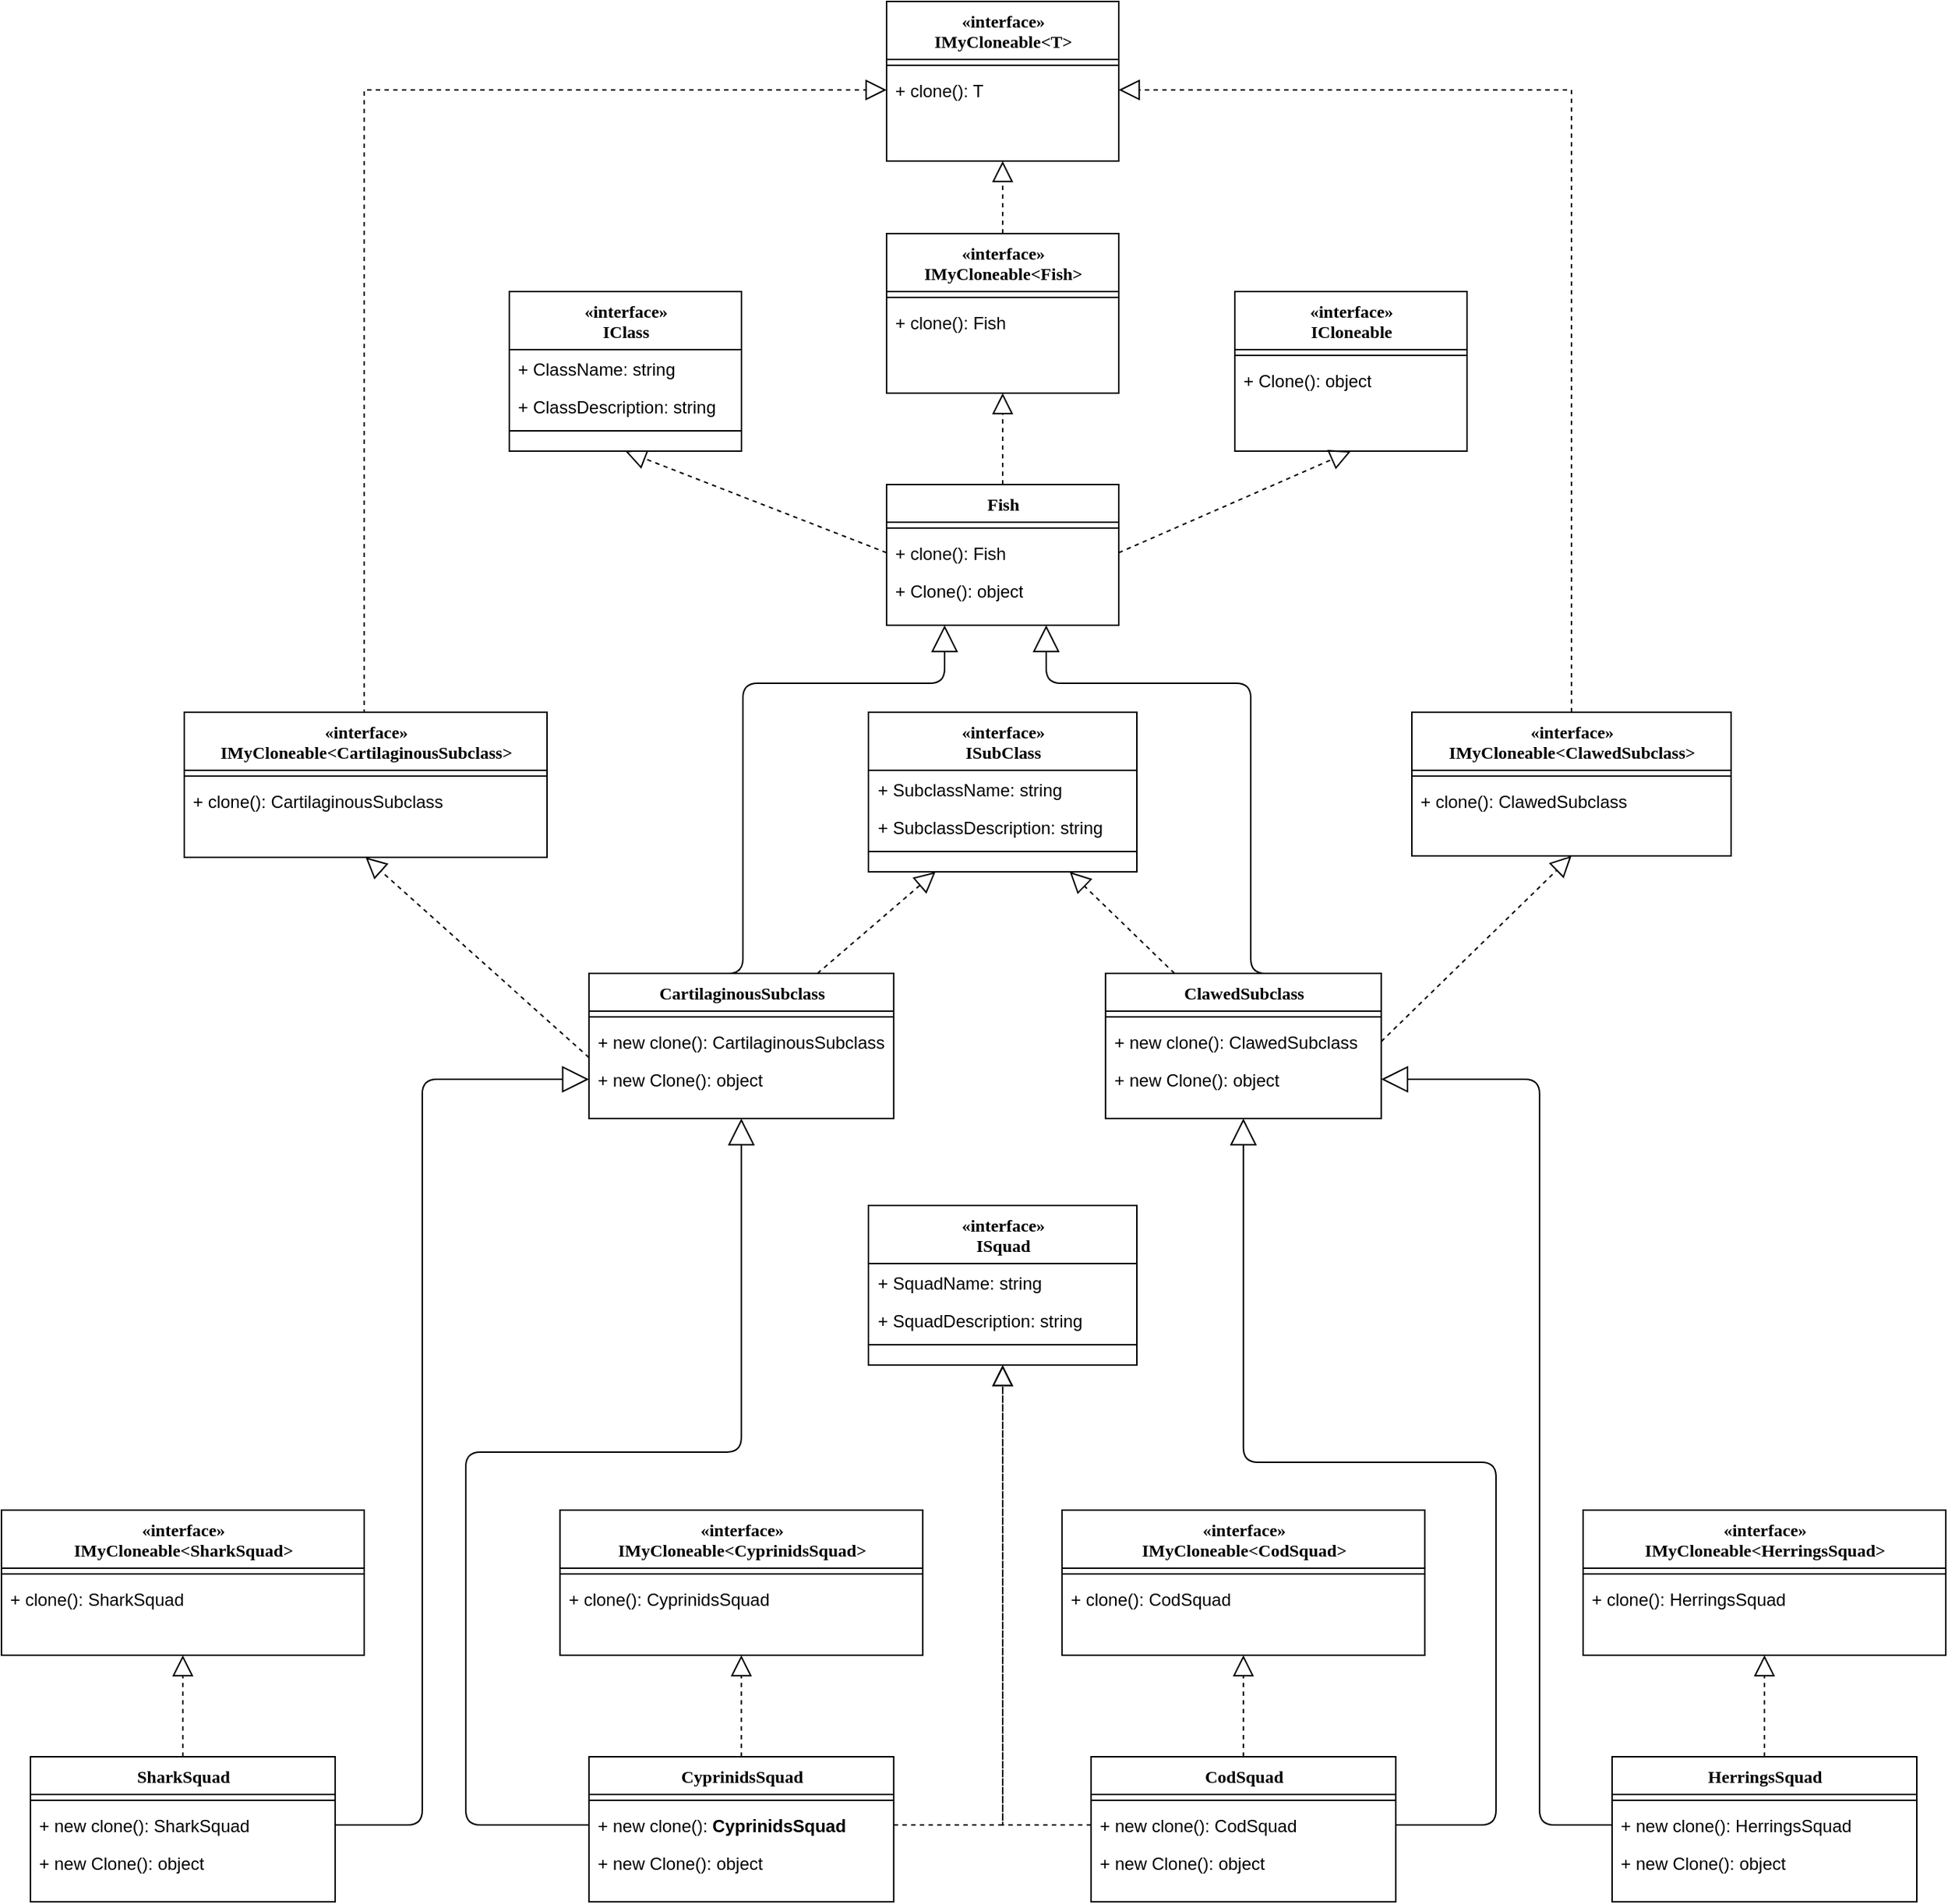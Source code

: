 <mxfile version="18.0.4" type="device"><diagram name="Page-1" id="9f46799a-70d6-7492-0946-bef42562c5a5"><mxGraphModel dx="1483" dy="1883" grid="1" gridSize="10" guides="1" tooltips="1" connect="1" arrows="1" fold="1" page="1" pageScale="1" pageWidth="1100" pageHeight="850" background="none" math="0" shadow="0"><root><mxCell id="0"/><mxCell id="1" parent="0"/><mxCell id="78961159f06e98e8-43" value="Fish" style="swimlane;html=1;fontStyle=1;align=center;verticalAlign=top;childLayout=stackLayout;horizontal=1;startSize=26;horizontalStack=0;resizeParent=1;resizeLast=0;collapsible=1;marginBottom=0;swimlaneFillColor=#ffffff;rounded=0;shadow=0;comic=0;labelBackgroundColor=none;strokeWidth=1;fillColor=none;fontFamily=Verdana;fontSize=12" parent="1" vertex="1"><mxGeometry x="740" y="83" width="160" height="97" as="geometry"/></mxCell><mxCell id="78961159f06e98e8-51" value="" style="line;html=1;strokeWidth=1;fillColor=none;align=left;verticalAlign=middle;spacingTop=-1;spacingLeft=3;spacingRight=3;rotatable=0;labelPosition=right;points=[];portConstraint=eastwest;" parent="78961159f06e98e8-43" vertex="1"><mxGeometry y="26" width="160" height="8" as="geometry"/></mxCell><mxCell id="78961159f06e98e8-52" value="+ clone(): Fish" style="text;html=1;strokeColor=none;fillColor=none;align=left;verticalAlign=top;spacingLeft=4;spacingRight=4;whiteSpace=wrap;overflow=hidden;rotatable=0;points=[[0,0.5],[1,0.5]];portConstraint=eastwest;" parent="78961159f06e98e8-43" vertex="1"><mxGeometry y="34" width="160" height="26" as="geometry"/></mxCell><mxCell id="78961159f06e98e8-53" value="+ Clone(): object" style="text;html=1;strokeColor=none;fillColor=none;align=left;verticalAlign=top;spacingLeft=4;spacingRight=4;whiteSpace=wrap;overflow=hidden;rotatable=0;points=[[0,0.5],[1,0.5]];portConstraint=eastwest;" parent="78961159f06e98e8-43" vertex="1"><mxGeometry y="60" width="160" height="26" as="geometry"/></mxCell><mxCell id="78961159f06e98e8-128" style="edgeStyle=orthogonalEdgeStyle;html=1;labelBackgroundColor=none;startFill=0;startSize=8;endArrow=block;endFill=0;endSize=16;fontFamily=Verdana;fontSize=12;exitX=0.25;exitY=0;exitDx=0;exitDy=0;entryX=0.25;entryY=1;entryDx=0;entryDy=0;" parent="1" source="78961159f06e98e8-82" target="78961159f06e98e8-43" edge="1"><mxGeometry relative="1" as="geometry"><Array as="points"><mxPoint x="641" y="220"/><mxPoint x="780" y="220"/></Array></mxGeometry></mxCell><mxCell id="78961159f06e98e8-82" value="CartilaginousSubclass" style="swimlane;html=1;fontStyle=1;align=center;verticalAlign=top;childLayout=stackLayout;horizontal=1;startSize=26;horizontalStack=0;resizeParent=1;resizeLast=0;collapsible=1;marginBottom=0;swimlaneFillColor=#ffffff;rounded=0;shadow=0;comic=0;labelBackgroundColor=none;strokeWidth=1;fillColor=none;fontFamily=Verdana;fontSize=12" parent="1" vertex="1"><mxGeometry x="534.9" y="420" width="210" height="100" as="geometry"/></mxCell><mxCell id="78961159f06e98e8-90" value="" style="line;html=1;strokeWidth=1;fillColor=none;align=left;verticalAlign=middle;spacingTop=-1;spacingLeft=3;spacingRight=3;rotatable=0;labelPosition=right;points=[];portConstraint=eastwest;" parent="78961159f06e98e8-82" vertex="1"><mxGeometry y="26" width="210" height="8" as="geometry"/></mxCell><mxCell id="lPXeaGbCH5f2Kt_F3mpA-30" value="+ new clone(): CartilaginousSubclass" style="text;html=1;strokeColor=none;fillColor=none;align=left;verticalAlign=top;spacingLeft=4;spacingRight=4;whiteSpace=wrap;overflow=hidden;rotatable=0;points=[[0,0.5],[1,0.5]];portConstraint=eastwest;" vertex="1" parent="78961159f06e98e8-82"><mxGeometry y="34" width="210" height="26" as="geometry"/></mxCell><mxCell id="lPXeaGbCH5f2Kt_F3mpA-32" value="+ new Clone(): object" style="text;html=1;strokeColor=none;fillColor=none;align=left;verticalAlign=top;spacingLeft=4;spacingRight=4;whiteSpace=wrap;overflow=hidden;rotatable=0;points=[[0,0.5],[1,0.5]];portConstraint=eastwest;" vertex="1" parent="78961159f06e98e8-82"><mxGeometry y="60" width="210" height="26" as="geometry"/></mxCell><mxCell id="78961159f06e98e8-126" style="edgeStyle=orthogonalEdgeStyle;html=1;labelBackgroundColor=none;startFill=0;startSize=8;endArrow=block;endFill=0;endSize=16;fontFamily=Verdana;fontSize=12;exitX=0.75;exitY=0;exitDx=0;exitDy=0;" parent="1" source="78961159f06e98e8-108" target="78961159f06e98e8-43" edge="1"><mxGeometry relative="1" as="geometry"><Array as="points"><mxPoint x="991" y="220"/><mxPoint x="850" y="220"/></Array></mxGeometry></mxCell><mxCell id="78961159f06e98e8-108" value="ClawedSubclass" style="swimlane;html=1;fontStyle=1;align=center;verticalAlign=top;childLayout=stackLayout;horizontal=1;startSize=26;horizontalStack=0;resizeParent=1;resizeLast=0;collapsible=1;marginBottom=0;swimlaneFillColor=#ffffff;rounded=0;shadow=0;comic=0;labelBackgroundColor=none;strokeWidth=1;fillColor=none;fontFamily=Verdana;fontSize=12" parent="1" vertex="1"><mxGeometry x="890.9" y="420" width="190" height="100" as="geometry"/></mxCell><mxCell id="78961159f06e98e8-116" value="" style="line;html=1;strokeWidth=1;fillColor=none;align=left;verticalAlign=middle;spacingTop=-1;spacingLeft=3;spacingRight=3;rotatable=0;labelPosition=right;points=[];portConstraint=eastwest;" parent="78961159f06e98e8-108" vertex="1"><mxGeometry y="26" width="190" height="8" as="geometry"/></mxCell><mxCell id="78961159f06e98e8-117" value="+ new clone(): ClawedSubclass" style="text;html=1;strokeColor=none;fillColor=none;align=left;verticalAlign=top;spacingLeft=4;spacingRight=4;whiteSpace=wrap;overflow=hidden;rotatable=0;points=[[0,0.5],[1,0.5]];portConstraint=eastwest;" parent="78961159f06e98e8-108" vertex="1"><mxGeometry y="34" width="190" height="26" as="geometry"/></mxCell><mxCell id="lPXeaGbCH5f2Kt_F3mpA-31" value="+ new Clone(): object" style="text;html=1;strokeColor=none;fillColor=none;align=left;verticalAlign=top;spacingLeft=4;spacingRight=4;whiteSpace=wrap;overflow=hidden;rotatable=0;points=[[0,0.5],[1,0.5]];portConstraint=eastwest;" vertex="1" parent="78961159f06e98e8-108"><mxGeometry y="60" width="190" height="26" as="geometry"/></mxCell><mxCell id="lPXeaGbCH5f2Kt_F3mpA-4" value="" style="endArrow=block;dashed=1;endFill=0;endSize=12;html=1;rounded=0;entryX=0.5;entryY=1;entryDx=0;entryDy=0;exitX=0;exitY=0.5;exitDx=0;exitDy=0;" edge="1" parent="1" source="78961159f06e98e8-52" target="lPXeaGbCH5f2Kt_F3mpA-11"><mxGeometry width="160" relative="1" as="geometry"><mxPoint x="680" y="320" as="sourcePoint"/><mxPoint x="840" y="320" as="targetPoint"/></mxGeometry></mxCell><mxCell id="lPXeaGbCH5f2Kt_F3mpA-11" value="«interface»&lt;br&gt;&lt;b&gt;IClass&lt;/b&gt;" style="swimlane;html=1;fontStyle=1;align=center;verticalAlign=top;childLayout=stackLayout;horizontal=1;startSize=40;horizontalStack=0;resizeParent=1;resizeLast=0;collapsible=1;marginBottom=0;swimlaneFillColor=#ffffff;rounded=0;shadow=0;comic=0;labelBackgroundColor=none;strokeWidth=1;fillColor=none;fontFamily=Verdana;fontSize=12" vertex="1" parent="1"><mxGeometry x="480" y="-50" width="160" height="110" as="geometry"/></mxCell><mxCell id="lPXeaGbCH5f2Kt_F3mpA-12" value="+ ClassName: string" style="text;html=1;strokeColor=none;fillColor=none;align=left;verticalAlign=top;spacingLeft=4;spacingRight=4;whiteSpace=wrap;overflow=hidden;rotatable=0;points=[[0,0.5],[1,0.5]];portConstraint=eastwest;" vertex="1" parent="lPXeaGbCH5f2Kt_F3mpA-11"><mxGeometry y="40" width="160" height="26" as="geometry"/></mxCell><mxCell id="lPXeaGbCH5f2Kt_F3mpA-13" value="+ ClassDescription: string" style="text;html=1;strokeColor=none;fillColor=none;align=left;verticalAlign=top;spacingLeft=4;spacingRight=4;whiteSpace=wrap;overflow=hidden;rotatable=0;points=[[0,0.5],[1,0.5]];portConstraint=eastwest;" vertex="1" parent="lPXeaGbCH5f2Kt_F3mpA-11"><mxGeometry y="66" width="160" height="26" as="geometry"/></mxCell><mxCell id="lPXeaGbCH5f2Kt_F3mpA-15" value="" style="line;html=1;strokeWidth=1;fillColor=none;align=left;verticalAlign=middle;spacingTop=-1;spacingLeft=3;spacingRight=3;rotatable=0;labelPosition=right;points=[];portConstraint=eastwest;" vertex="1" parent="lPXeaGbCH5f2Kt_F3mpA-11"><mxGeometry y="92" width="160" height="8" as="geometry"/></mxCell><mxCell id="lPXeaGbCH5f2Kt_F3mpA-18" value="«interface»&lt;br&gt;&lt;b&gt;IMyCloneable&amp;lt;Fish&amp;gt;&lt;/b&gt;" style="swimlane;html=1;fontStyle=1;align=center;verticalAlign=top;childLayout=stackLayout;horizontal=1;startSize=40;horizontalStack=0;resizeParent=1;resizeLast=0;collapsible=1;marginBottom=0;swimlaneFillColor=#ffffff;rounded=0;shadow=0;comic=0;labelBackgroundColor=none;strokeWidth=1;fillColor=none;fontFamily=Verdana;fontSize=12" vertex="1" parent="1"><mxGeometry x="740" y="-90" width="160" height="110" as="geometry"/></mxCell><mxCell id="lPXeaGbCH5f2Kt_F3mpA-21" value="" style="line;html=1;strokeWidth=1;fillColor=none;align=left;verticalAlign=middle;spacingTop=-1;spacingLeft=3;spacingRight=3;rotatable=0;labelPosition=right;points=[];portConstraint=eastwest;" vertex="1" parent="lPXeaGbCH5f2Kt_F3mpA-18"><mxGeometry y="40" width="160" height="8" as="geometry"/></mxCell><mxCell id="78961159f06e98e8-40" value="+ clone(): Fish" style="text;html=1;strokeColor=none;fillColor=none;align=left;verticalAlign=top;spacingLeft=4;spacingRight=4;whiteSpace=wrap;overflow=hidden;rotatable=0;points=[[0,0.5],[1,0.5]];portConstraint=eastwest;" parent="lPXeaGbCH5f2Kt_F3mpA-18" vertex="1"><mxGeometry y="48" width="160" height="26" as="geometry"/></mxCell><mxCell id="lPXeaGbCH5f2Kt_F3mpA-22" value="«interface»&lt;br&gt;&lt;b&gt;ICloneable&lt;/b&gt;" style="swimlane;html=1;fontStyle=1;align=center;verticalAlign=top;childLayout=stackLayout;horizontal=1;startSize=40;horizontalStack=0;resizeParent=1;resizeLast=0;collapsible=1;marginBottom=0;swimlaneFillColor=#ffffff;rounded=0;shadow=0;comic=0;labelBackgroundColor=none;strokeWidth=1;fillColor=none;fontFamily=Verdana;fontSize=12" vertex="1" parent="1"><mxGeometry x="980" y="-50" width="160" height="110" as="geometry"/></mxCell><mxCell id="lPXeaGbCH5f2Kt_F3mpA-25" value="" style="line;html=1;strokeWidth=1;fillColor=none;align=left;verticalAlign=middle;spacingTop=-1;spacingLeft=3;spacingRight=3;rotatable=0;labelPosition=right;points=[];portConstraint=eastwest;" vertex="1" parent="lPXeaGbCH5f2Kt_F3mpA-22"><mxGeometry y="40" width="160" height="8" as="geometry"/></mxCell><mxCell id="lPXeaGbCH5f2Kt_F3mpA-27" value="+ Clone(): object" style="text;html=1;strokeColor=none;fillColor=none;align=left;verticalAlign=top;spacingLeft=4;spacingRight=4;whiteSpace=wrap;overflow=hidden;rotatable=0;points=[[0,0.5],[1,0.5]];portConstraint=eastwest;" vertex="1" parent="lPXeaGbCH5f2Kt_F3mpA-22"><mxGeometry y="48" width="160" height="26" as="geometry"/></mxCell><mxCell id="lPXeaGbCH5f2Kt_F3mpA-28" value="" style="endArrow=block;dashed=1;endFill=0;endSize=12;html=1;rounded=0;entryX=0.5;entryY=1;entryDx=0;entryDy=0;exitX=0.5;exitY=0;exitDx=0;exitDy=0;" edge="1" parent="1" source="78961159f06e98e8-43" target="lPXeaGbCH5f2Kt_F3mpA-18"><mxGeometry width="160" relative="1" as="geometry"><mxPoint x="830" y="93" as="sourcePoint"/><mxPoint x="650" y="-20" as="targetPoint"/></mxGeometry></mxCell><mxCell id="lPXeaGbCH5f2Kt_F3mpA-29" value="" style="endArrow=block;dashed=1;endFill=0;endSize=12;html=1;rounded=0;entryX=0.5;entryY=1;entryDx=0;entryDy=0;exitX=1;exitY=0.5;exitDx=0;exitDy=0;" edge="1" parent="1" source="78961159f06e98e8-52" target="lPXeaGbCH5f2Kt_F3mpA-22"><mxGeometry width="160" relative="1" as="geometry"><mxPoint x="840" y="103" as="sourcePoint"/><mxPoint x="660" y="-10" as="targetPoint"/></mxGeometry></mxCell><mxCell id="lPXeaGbCH5f2Kt_F3mpA-33" value="«interface»&lt;br&gt;&lt;b&gt;IMyCloneable&amp;lt;&lt;/b&gt;&lt;b&gt;ClawedSubclass&amp;gt;&lt;/b&gt;" style="swimlane;html=1;fontStyle=1;align=center;verticalAlign=top;childLayout=stackLayout;horizontal=1;startSize=40;horizontalStack=0;resizeParent=1;resizeLast=0;collapsible=1;marginBottom=0;swimlaneFillColor=#ffffff;rounded=0;shadow=0;comic=0;labelBackgroundColor=none;strokeWidth=1;fillColor=none;fontFamily=Verdana;fontSize=12" vertex="1" parent="1"><mxGeometry x="1102" y="240" width="220" height="99" as="geometry"/></mxCell><mxCell id="lPXeaGbCH5f2Kt_F3mpA-34" value="" style="line;html=1;strokeWidth=1;fillColor=none;align=left;verticalAlign=middle;spacingTop=-1;spacingLeft=3;spacingRight=3;rotatable=0;labelPosition=right;points=[];portConstraint=eastwest;" vertex="1" parent="lPXeaGbCH5f2Kt_F3mpA-33"><mxGeometry y="40" width="220" height="8" as="geometry"/></mxCell><mxCell id="lPXeaGbCH5f2Kt_F3mpA-35" value="+ clone(): ClawedSubclass" style="text;html=1;strokeColor=none;fillColor=none;align=left;verticalAlign=top;spacingLeft=4;spacingRight=4;whiteSpace=wrap;overflow=hidden;rotatable=0;points=[[0,0.5],[1,0.5]];portConstraint=eastwest;" vertex="1" parent="lPXeaGbCH5f2Kt_F3mpA-33"><mxGeometry y="48" width="220" height="26" as="geometry"/></mxCell><mxCell id="lPXeaGbCH5f2Kt_F3mpA-36" value="" style="endArrow=block;dashed=1;endFill=0;endSize=12;html=1;rounded=0;entryX=0.5;entryY=1;entryDx=0;entryDy=0;exitX=1;exitY=0.5;exitDx=0;exitDy=0;" edge="1" parent="1" target="lPXeaGbCH5f2Kt_F3mpA-33" source="78961159f06e98e8-117"><mxGeometry width="160" relative="1" as="geometry"><mxPoint x="1230.9" y="553" as="sourcePoint"/><mxPoint x="1132" y="418" as="targetPoint"/></mxGeometry></mxCell><mxCell id="lPXeaGbCH5f2Kt_F3mpA-37" value="«interface»&lt;br&gt;&lt;b&gt;IMyCloneable&amp;lt;&lt;/b&gt;CartilaginousSubclass&lt;b&gt;&amp;gt;&lt;/b&gt;" style="swimlane;html=1;fontStyle=1;align=center;verticalAlign=top;childLayout=stackLayout;horizontal=1;startSize=40;horizontalStack=0;resizeParent=1;resizeLast=0;collapsible=1;marginBottom=0;swimlaneFillColor=#ffffff;rounded=0;shadow=0;comic=0;labelBackgroundColor=none;strokeWidth=1;fillColor=none;fontFamily=Verdana;fontSize=12" vertex="1" parent="1"><mxGeometry x="256" y="240" width="250" height="100" as="geometry"/></mxCell><mxCell id="lPXeaGbCH5f2Kt_F3mpA-38" value="" style="line;html=1;strokeWidth=1;fillColor=none;align=left;verticalAlign=middle;spacingTop=-1;spacingLeft=3;spacingRight=3;rotatable=0;labelPosition=right;points=[];portConstraint=eastwest;" vertex="1" parent="lPXeaGbCH5f2Kt_F3mpA-37"><mxGeometry y="40" width="250" height="8" as="geometry"/></mxCell><mxCell id="lPXeaGbCH5f2Kt_F3mpA-39" value="+ clone(): CartilaginousSubclass" style="text;html=1;strokeColor=none;fillColor=none;align=left;verticalAlign=top;spacingLeft=4;spacingRight=4;whiteSpace=wrap;overflow=hidden;rotatable=0;points=[[0,0.5],[1,0.5]];portConstraint=eastwest;" vertex="1" parent="lPXeaGbCH5f2Kt_F3mpA-37"><mxGeometry y="48" width="250" height="26" as="geometry"/></mxCell><mxCell id="lPXeaGbCH5f2Kt_F3mpA-40" value="" style="endArrow=block;dashed=1;endFill=0;endSize=12;html=1;rounded=0;exitX=0;exitY=0.923;exitDx=0;exitDy=0;exitPerimeter=0;entryX=0.5;entryY=1;entryDx=0;entryDy=0;" edge="1" parent="1" source="lPXeaGbCH5f2Kt_F3mpA-30" target="lPXeaGbCH5f2Kt_F3mpA-37"><mxGeometry width="160" relative="1" as="geometry"><mxPoint x="976" y="427" as="sourcePoint"/><mxPoint x="1046" y="427" as="targetPoint"/></mxGeometry></mxCell><mxCell id="lPXeaGbCH5f2Kt_F3mpA-41" value="CodSquad" style="swimlane;html=1;fontStyle=1;align=center;verticalAlign=top;childLayout=stackLayout;horizontal=1;startSize=26;horizontalStack=0;resizeParent=1;resizeLast=0;collapsible=1;marginBottom=0;swimlaneFillColor=#ffffff;rounded=0;shadow=0;comic=0;labelBackgroundColor=none;strokeWidth=1;fillColor=none;fontFamily=Verdana;fontSize=12" vertex="1" parent="1"><mxGeometry x="880.9" y="960" width="210" height="100" as="geometry"/></mxCell><mxCell id="lPXeaGbCH5f2Kt_F3mpA-42" value="" style="line;html=1;strokeWidth=1;fillColor=none;align=left;verticalAlign=middle;spacingTop=-1;spacingLeft=3;spacingRight=3;rotatable=0;labelPosition=right;points=[];portConstraint=eastwest;" vertex="1" parent="lPXeaGbCH5f2Kt_F3mpA-41"><mxGeometry y="26" width="210" height="8" as="geometry"/></mxCell><mxCell id="lPXeaGbCH5f2Kt_F3mpA-43" value="+ new clone(): CodSquad" style="text;html=1;strokeColor=none;fillColor=none;align=left;verticalAlign=top;spacingLeft=4;spacingRight=4;whiteSpace=wrap;overflow=hidden;rotatable=0;points=[[0,0.5],[1,0.5]];portConstraint=eastwest;" vertex="1" parent="lPXeaGbCH5f2Kt_F3mpA-41"><mxGeometry y="34" width="210" height="26" as="geometry"/></mxCell><mxCell id="lPXeaGbCH5f2Kt_F3mpA-44" value="+ new Clone(): object" style="text;html=1;strokeColor=none;fillColor=none;align=left;verticalAlign=top;spacingLeft=4;spacingRight=4;whiteSpace=wrap;overflow=hidden;rotatable=0;points=[[0,0.5],[1,0.5]];portConstraint=eastwest;" vertex="1" parent="lPXeaGbCH5f2Kt_F3mpA-41"><mxGeometry y="60" width="210" height="26" as="geometry"/></mxCell><mxCell id="lPXeaGbCH5f2Kt_F3mpA-45" value="«interface»&lt;br&gt;&lt;b&gt;IMyCloneable&amp;lt;CodSquad&lt;/b&gt;&lt;b&gt;&amp;gt;&lt;/b&gt;" style="swimlane;html=1;fontStyle=1;align=center;verticalAlign=top;childLayout=stackLayout;horizontal=1;startSize=40;horizontalStack=0;resizeParent=1;resizeLast=0;collapsible=1;marginBottom=0;swimlaneFillColor=#ffffff;rounded=0;shadow=0;comic=0;labelBackgroundColor=none;strokeWidth=1;fillColor=none;fontFamily=Verdana;fontSize=12" vertex="1" parent="1"><mxGeometry x="860.9" y="790" width="250" height="100" as="geometry"/></mxCell><mxCell id="lPXeaGbCH5f2Kt_F3mpA-46" value="" style="line;html=1;strokeWidth=1;fillColor=none;align=left;verticalAlign=middle;spacingTop=-1;spacingLeft=3;spacingRight=3;rotatable=0;labelPosition=right;points=[];portConstraint=eastwest;" vertex="1" parent="lPXeaGbCH5f2Kt_F3mpA-45"><mxGeometry y="40" width="250" height="8" as="geometry"/></mxCell><mxCell id="lPXeaGbCH5f2Kt_F3mpA-47" value="+ clone(): CodSquad" style="text;html=1;strokeColor=none;fillColor=none;align=left;verticalAlign=top;spacingLeft=4;spacingRight=4;whiteSpace=wrap;overflow=hidden;rotatable=0;points=[[0,0.5],[1,0.5]];portConstraint=eastwest;" vertex="1" parent="lPXeaGbCH5f2Kt_F3mpA-45"><mxGeometry y="48" width="250" height="26" as="geometry"/></mxCell><mxCell id="lPXeaGbCH5f2Kt_F3mpA-48" value="«interface»&lt;br&gt;&lt;b&gt;ISubClass&lt;/b&gt;" style="swimlane;html=1;fontStyle=1;align=center;verticalAlign=top;childLayout=stackLayout;horizontal=1;startSize=40;horizontalStack=0;resizeParent=1;resizeLast=0;collapsible=1;marginBottom=0;swimlaneFillColor=#ffffff;rounded=0;shadow=0;comic=0;labelBackgroundColor=none;strokeWidth=1;fillColor=none;fontFamily=Verdana;fontSize=12" vertex="1" parent="1"><mxGeometry x="727.5" y="240" width="185" height="110" as="geometry"/></mxCell><mxCell id="lPXeaGbCH5f2Kt_F3mpA-49" value="+ SubclassName: string" style="text;html=1;strokeColor=none;fillColor=none;align=left;verticalAlign=top;spacingLeft=4;spacingRight=4;whiteSpace=wrap;overflow=hidden;rotatable=0;points=[[0,0.5],[1,0.5]];portConstraint=eastwest;" vertex="1" parent="lPXeaGbCH5f2Kt_F3mpA-48"><mxGeometry y="40" width="185" height="26" as="geometry"/></mxCell><mxCell id="lPXeaGbCH5f2Kt_F3mpA-50" value="+ SubclassDescription: string" style="text;html=1;strokeColor=none;fillColor=none;align=left;verticalAlign=top;spacingLeft=4;spacingRight=4;whiteSpace=wrap;overflow=hidden;rotatable=0;points=[[0,0.5],[1,0.5]];portConstraint=eastwest;" vertex="1" parent="lPXeaGbCH5f2Kt_F3mpA-48"><mxGeometry y="66" width="185" height="26" as="geometry"/></mxCell><mxCell id="lPXeaGbCH5f2Kt_F3mpA-51" value="" style="line;html=1;strokeWidth=1;fillColor=none;align=left;verticalAlign=middle;spacingTop=-1;spacingLeft=3;spacingRight=3;rotatable=0;labelPosition=right;points=[];portConstraint=eastwest;" vertex="1" parent="lPXeaGbCH5f2Kt_F3mpA-48"><mxGeometry y="92" width="185" height="8" as="geometry"/></mxCell><mxCell id="lPXeaGbCH5f2Kt_F3mpA-52" value="" style="endArrow=block;dashed=1;endFill=0;endSize=12;html=1;rounded=0;entryX=0.25;entryY=1;entryDx=0;entryDy=0;exitX=0.75;exitY=0;exitDx=0;exitDy=0;" edge="1" parent="1" source="78961159f06e98e8-82" target="lPXeaGbCH5f2Kt_F3mpA-48"><mxGeometry width="160" relative="1" as="geometry"><mxPoint x="556" y="298" as="sourcePoint"/><mxPoint x="719.75" y="350" as="targetPoint"/></mxGeometry></mxCell><mxCell id="lPXeaGbCH5f2Kt_F3mpA-53" value="" style="endArrow=block;dashed=1;endFill=0;endSize=12;html=1;rounded=0;exitX=0.25;exitY=0;exitDx=0;exitDy=0;entryX=0.75;entryY=1;entryDx=0;entryDy=0;" edge="1" parent="1" source="78961159f06e98e8-108" target="lPXeaGbCH5f2Kt_F3mpA-48"><mxGeometry width="160" relative="1" as="geometry"><mxPoint x="642" y="207" as="sourcePoint"/><mxPoint x="908.25" y="350" as="targetPoint"/></mxGeometry></mxCell><mxCell id="lPXeaGbCH5f2Kt_F3mpA-54" value="«interface»&lt;br&gt;&lt;b&gt;ISquad&lt;/b&gt;" style="swimlane;html=1;fontStyle=1;align=center;verticalAlign=top;childLayout=stackLayout;horizontal=1;startSize=40;horizontalStack=0;resizeParent=1;resizeLast=0;collapsible=1;marginBottom=0;swimlaneFillColor=#ffffff;rounded=0;shadow=0;comic=0;labelBackgroundColor=none;strokeWidth=1;fillColor=none;fontFamily=Verdana;fontSize=12" vertex="1" parent="1"><mxGeometry x="727.5" y="580" width="185" height="110" as="geometry"/></mxCell><mxCell id="lPXeaGbCH5f2Kt_F3mpA-55" value="+ SquadName: string" style="text;html=1;strokeColor=none;fillColor=none;align=left;verticalAlign=top;spacingLeft=4;spacingRight=4;whiteSpace=wrap;overflow=hidden;rotatable=0;points=[[0,0.5],[1,0.5]];portConstraint=eastwest;" vertex="1" parent="lPXeaGbCH5f2Kt_F3mpA-54"><mxGeometry y="40" width="185" height="26" as="geometry"/></mxCell><mxCell id="lPXeaGbCH5f2Kt_F3mpA-56" value="+ SquadDescription: string" style="text;html=1;strokeColor=none;fillColor=none;align=left;verticalAlign=top;spacingLeft=4;spacingRight=4;whiteSpace=wrap;overflow=hidden;rotatable=0;points=[[0,0.5],[1,0.5]];portConstraint=eastwest;" vertex="1" parent="lPXeaGbCH5f2Kt_F3mpA-54"><mxGeometry y="66" width="185" height="26" as="geometry"/></mxCell><mxCell id="lPXeaGbCH5f2Kt_F3mpA-57" value="" style="line;html=1;strokeWidth=1;fillColor=none;align=left;verticalAlign=middle;spacingTop=-1;spacingLeft=3;spacingRight=3;rotatable=0;labelPosition=right;points=[];portConstraint=eastwest;" vertex="1" parent="lPXeaGbCH5f2Kt_F3mpA-54"><mxGeometry y="92" width="185" height="8" as="geometry"/></mxCell><mxCell id="lPXeaGbCH5f2Kt_F3mpA-59" style="html=1;labelBackgroundColor=none;startFill=0;startSize=8;endArrow=block;endFill=0;endSize=16;fontFamily=Verdana;fontSize=12;entryX=0.5;entryY=1;entryDx=0;entryDy=0;exitX=1;exitY=0.5;exitDx=0;exitDy=0;edgeStyle=orthogonalEdgeStyle;" edge="1" parent="1" source="lPXeaGbCH5f2Kt_F3mpA-43" target="78961159f06e98e8-108"><mxGeometry relative="1" as="geometry"><Array as="points"><mxPoint x="1160" y="1007"/><mxPoint x="1160" y="757"/><mxPoint x="986" y="757"/></Array><mxPoint x="1052" y="580" as="sourcePoint"/><mxPoint x="892" y="310" as="targetPoint"/></mxGeometry></mxCell><mxCell id="lPXeaGbCH5f2Kt_F3mpA-60" value="&lt;b&gt;CyprinidsSquad&lt;/b&gt;" style="swimlane;html=1;fontStyle=1;align=center;verticalAlign=top;childLayout=stackLayout;horizontal=1;startSize=26;horizontalStack=0;resizeParent=1;resizeLast=0;collapsible=1;marginBottom=0;swimlaneFillColor=#ffffff;rounded=0;shadow=0;comic=0;labelBackgroundColor=none;strokeWidth=1;fillColor=none;fontFamily=Verdana;fontSize=12" vertex="1" parent="1"><mxGeometry x="534.9" y="960" width="210" height="100" as="geometry"/></mxCell><mxCell id="lPXeaGbCH5f2Kt_F3mpA-61" value="" style="line;html=1;strokeWidth=1;fillColor=none;align=left;verticalAlign=middle;spacingTop=-1;spacingLeft=3;spacingRight=3;rotatable=0;labelPosition=right;points=[];portConstraint=eastwest;" vertex="1" parent="lPXeaGbCH5f2Kt_F3mpA-60"><mxGeometry y="26" width="210" height="8" as="geometry"/></mxCell><mxCell id="lPXeaGbCH5f2Kt_F3mpA-62" value="+ new clone(): &lt;b&gt;CyprinidsSquad&lt;/b&gt;" style="text;html=1;strokeColor=none;fillColor=none;align=left;verticalAlign=top;spacingLeft=4;spacingRight=4;whiteSpace=wrap;overflow=hidden;rotatable=0;points=[[0,0.5],[1,0.5]];portConstraint=eastwest;" vertex="1" parent="lPXeaGbCH5f2Kt_F3mpA-60"><mxGeometry y="34" width="210" height="26" as="geometry"/></mxCell><mxCell id="lPXeaGbCH5f2Kt_F3mpA-63" value="+ new Clone(): object" style="text;html=1;strokeColor=none;fillColor=none;align=left;verticalAlign=top;spacingLeft=4;spacingRight=4;whiteSpace=wrap;overflow=hidden;rotatable=0;points=[[0,0.5],[1,0.5]];portConstraint=eastwest;" vertex="1" parent="lPXeaGbCH5f2Kt_F3mpA-60"><mxGeometry y="60" width="210" height="26" as="geometry"/></mxCell><mxCell id="lPXeaGbCH5f2Kt_F3mpA-64" value="«interface»&lt;br&gt;&lt;b&gt;IMyCloneable&amp;lt;CyprinidsSquad&lt;/b&gt;&lt;b&gt;&amp;gt;&lt;/b&gt;" style="swimlane;html=1;fontStyle=1;align=center;verticalAlign=top;childLayout=stackLayout;horizontal=1;startSize=40;horizontalStack=0;resizeParent=1;resizeLast=0;collapsible=1;marginBottom=0;swimlaneFillColor=#ffffff;rounded=0;shadow=0;comic=0;labelBackgroundColor=none;strokeWidth=1;fillColor=none;fontFamily=Verdana;fontSize=12" vertex="1" parent="1"><mxGeometry x="514.9" y="790" width="250" height="100" as="geometry"/></mxCell><mxCell id="lPXeaGbCH5f2Kt_F3mpA-65" value="" style="line;html=1;strokeWidth=1;fillColor=none;align=left;verticalAlign=middle;spacingTop=-1;spacingLeft=3;spacingRight=3;rotatable=0;labelPosition=right;points=[];portConstraint=eastwest;" vertex="1" parent="lPXeaGbCH5f2Kt_F3mpA-64"><mxGeometry y="40" width="250" height="8" as="geometry"/></mxCell><mxCell id="lPXeaGbCH5f2Kt_F3mpA-66" value="+ clone(): CyprinidsSquad" style="text;html=1;strokeColor=none;fillColor=none;align=left;verticalAlign=top;spacingLeft=4;spacingRight=4;whiteSpace=wrap;overflow=hidden;rotatable=0;points=[[0,0.5],[1,0.5]];portConstraint=eastwest;" vertex="1" parent="lPXeaGbCH5f2Kt_F3mpA-64"><mxGeometry y="48" width="250" height="26" as="geometry"/></mxCell><mxCell id="lPXeaGbCH5f2Kt_F3mpA-67" value="" style="endArrow=block;dashed=1;endFill=0;endSize=12;html=1;rounded=0;exitX=0.5;exitY=0;exitDx=0;exitDy=0;" edge="1" parent="1" source="lPXeaGbCH5f2Kt_F3mpA-60" target="lPXeaGbCH5f2Kt_F3mpA-64"><mxGeometry width="160" relative="1" as="geometry"><mxPoint x="974.9" y="850" as="sourcePoint"/><mxPoint x="799.9" y="152.5" as="targetPoint"/></mxGeometry></mxCell><mxCell id="lPXeaGbCH5f2Kt_F3mpA-69" value="" style="endArrow=block;dashed=1;endFill=0;endSize=12;html=1;rounded=0;entryX=1;entryY=0.5;entryDx=0;entryDy=0;exitX=0.5;exitY=0;exitDx=0;exitDy=0;edgeStyle=orthogonalEdgeStyle;" edge="1" parent="1" source="lPXeaGbCH5f2Kt_F3mpA-33" target="lPXeaGbCH5f2Kt_F3mpA-76"><mxGeometry width="160" relative="1" as="geometry"><mxPoint x="1048.9" y="477" as="sourcePoint"/><mxPoint x="1125" y="349" as="targetPoint"/><Array as="points"><mxPoint x="1212" y="-189"/></Array></mxGeometry></mxCell><mxCell id="lPXeaGbCH5f2Kt_F3mpA-73" value="" style="endArrow=block;dashed=1;endFill=0;endSize=12;html=1;rounded=0;entryX=0;entryY=0.5;entryDx=0;entryDy=0;exitX=0.5;exitY=0;exitDx=0;exitDy=0;edgeStyle=orthogonalEdgeStyle;" edge="1" parent="1" source="lPXeaGbCH5f2Kt_F3mpA-37" target="lPXeaGbCH5f2Kt_F3mpA-76"><mxGeometry width="160" relative="1" as="geometry"><mxPoint x="810" y="170" as="sourcePoint"/><mxPoint x="970" y="170" as="targetPoint"/><Array as="points"><mxPoint x="380" y="-189"/></Array></mxGeometry></mxCell><mxCell id="lPXeaGbCH5f2Kt_F3mpA-74" value="«interface»&lt;br&gt;&lt;b&gt;IMyCloneable&amp;lt;T&amp;gt;&lt;/b&gt;" style="swimlane;html=1;fontStyle=1;align=center;verticalAlign=top;childLayout=stackLayout;horizontal=1;startSize=40;horizontalStack=0;resizeParent=1;resizeLast=0;collapsible=1;marginBottom=0;swimlaneFillColor=#ffffff;rounded=0;shadow=0;comic=0;labelBackgroundColor=none;strokeWidth=1;fillColor=none;fontFamily=Verdana;fontSize=12" vertex="1" parent="1"><mxGeometry x="740" y="-250" width="160" height="110" as="geometry"/></mxCell><mxCell id="lPXeaGbCH5f2Kt_F3mpA-75" value="" style="line;html=1;strokeWidth=1;fillColor=none;align=left;verticalAlign=middle;spacingTop=-1;spacingLeft=3;spacingRight=3;rotatable=0;labelPosition=right;points=[];portConstraint=eastwest;" vertex="1" parent="lPXeaGbCH5f2Kt_F3mpA-74"><mxGeometry y="40" width="160" height="8" as="geometry"/></mxCell><mxCell id="lPXeaGbCH5f2Kt_F3mpA-76" value="+ clone(): T" style="text;html=1;strokeColor=none;fillColor=none;align=left;verticalAlign=top;spacingLeft=4;spacingRight=4;whiteSpace=wrap;overflow=hidden;rotatable=0;points=[[0,0.5],[1,0.5]];portConstraint=eastwest;" vertex="1" parent="lPXeaGbCH5f2Kt_F3mpA-74"><mxGeometry y="48" width="160" height="26" as="geometry"/></mxCell><mxCell id="lPXeaGbCH5f2Kt_F3mpA-77" value="" style="endArrow=block;dashed=1;endFill=0;endSize=12;html=1;rounded=0;entryX=0.5;entryY=1;entryDx=0;entryDy=0;exitX=0.5;exitY=0;exitDx=0;exitDy=0;" edge="1" parent="1" source="lPXeaGbCH5f2Kt_F3mpA-18" target="lPXeaGbCH5f2Kt_F3mpA-74"><mxGeometry width="160" relative="1" as="geometry"><mxPoint x="830" y="93" as="sourcePoint"/><mxPoint x="830" y="30" as="targetPoint"/></mxGeometry></mxCell><mxCell id="lPXeaGbCH5f2Kt_F3mpA-78" value="" style="endArrow=block;dashed=1;endFill=0;endSize=12;html=1;rounded=0;entryX=0.5;entryY=1;entryDx=0;entryDy=0;exitX=0.5;exitY=0;exitDx=0;exitDy=0;" edge="1" parent="1" source="lPXeaGbCH5f2Kt_F3mpA-41" target="lPXeaGbCH5f2Kt_F3mpA-45"><mxGeometry width="160" relative="1" as="geometry"><mxPoint x="910.9" y="1038" as="sourcePoint"/><mxPoint x="987.0" y="910" as="targetPoint"/></mxGeometry></mxCell><mxCell id="lPXeaGbCH5f2Kt_F3mpA-79" style="html=1;labelBackgroundColor=none;startFill=0;startSize=8;endArrow=block;endFill=0;endSize=16;fontFamily=Verdana;fontSize=12;entryX=0.5;entryY=1;entryDx=0;entryDy=0;exitX=0;exitY=0.5;exitDx=0;exitDy=0;edgeStyle=orthogonalEdgeStyle;" edge="1" parent="1" source="lPXeaGbCH5f2Kt_F3mpA-62" target="78961159f06e98e8-82"><mxGeometry relative="1" as="geometry"><Array as="points"><mxPoint x="450" y="1007"/><mxPoint x="450" y="750"/><mxPoint x="640" y="750"/></Array><mxPoint x="1100.9" y="1017" as="sourcePoint"/><mxPoint x="995.9" y="530" as="targetPoint"/></mxGeometry></mxCell><mxCell id="lPXeaGbCH5f2Kt_F3mpA-80" value="" style="endArrow=block;dashed=1;endFill=0;endSize=12;html=1;rounded=0;exitX=1;exitY=0.5;exitDx=0;exitDy=0;edgeStyle=orthogonalEdgeStyle;entryX=0.5;entryY=1;entryDx=0;entryDy=0;" edge="1" parent="1" source="lPXeaGbCH5f2Kt_F3mpA-62" target="lPXeaGbCH5f2Kt_F3mpA-54"><mxGeometry width="160" relative="1" as="geometry"><mxPoint x="649.9" y="970" as="sourcePoint"/><mxPoint x="649.9" y="900" as="targetPoint"/></mxGeometry></mxCell><mxCell id="lPXeaGbCH5f2Kt_F3mpA-81" value="" style="endArrow=block;dashed=1;endFill=0;endSize=12;html=1;rounded=0;exitX=0;exitY=0.5;exitDx=0;exitDy=0;edgeStyle=orthogonalEdgeStyle;entryX=0.5;entryY=1;entryDx=0;entryDy=0;" edge="1" parent="1" source="lPXeaGbCH5f2Kt_F3mpA-43" target="lPXeaGbCH5f2Kt_F3mpA-54"><mxGeometry width="160" relative="1" as="geometry"><mxPoint x="754.9" y="1017" as="sourcePoint"/><mxPoint x="830" y="700" as="targetPoint"/></mxGeometry></mxCell><mxCell id="lPXeaGbCH5f2Kt_F3mpA-82" value="HerringsSquad" style="swimlane;html=1;fontStyle=1;align=center;verticalAlign=top;childLayout=stackLayout;horizontal=1;startSize=26;horizontalStack=0;resizeParent=1;resizeLast=0;collapsible=1;marginBottom=0;swimlaneFillColor=#ffffff;rounded=0;shadow=0;comic=0;labelBackgroundColor=none;strokeWidth=1;fillColor=none;fontFamily=Verdana;fontSize=12" vertex="1" parent="1"><mxGeometry x="1240" y="960" width="210" height="100" as="geometry"/></mxCell><mxCell id="lPXeaGbCH5f2Kt_F3mpA-83" value="" style="line;html=1;strokeWidth=1;fillColor=none;align=left;verticalAlign=middle;spacingTop=-1;spacingLeft=3;spacingRight=3;rotatable=0;labelPosition=right;points=[];portConstraint=eastwest;" vertex="1" parent="lPXeaGbCH5f2Kt_F3mpA-82"><mxGeometry y="26" width="210" height="8" as="geometry"/></mxCell><mxCell id="lPXeaGbCH5f2Kt_F3mpA-84" value="+ new clone(): HerringsSquad" style="text;html=1;strokeColor=none;fillColor=none;align=left;verticalAlign=top;spacingLeft=4;spacingRight=4;whiteSpace=wrap;overflow=hidden;rotatable=0;points=[[0,0.5],[1,0.5]];portConstraint=eastwest;" vertex="1" parent="lPXeaGbCH5f2Kt_F3mpA-82"><mxGeometry y="34" width="210" height="26" as="geometry"/></mxCell><mxCell id="lPXeaGbCH5f2Kt_F3mpA-85" value="+ new Clone(): object" style="text;html=1;strokeColor=none;fillColor=none;align=left;verticalAlign=top;spacingLeft=4;spacingRight=4;whiteSpace=wrap;overflow=hidden;rotatable=0;points=[[0,0.5],[1,0.5]];portConstraint=eastwest;" vertex="1" parent="lPXeaGbCH5f2Kt_F3mpA-82"><mxGeometry y="60" width="210" height="26" as="geometry"/></mxCell><mxCell id="lPXeaGbCH5f2Kt_F3mpA-86" value="«interface»&lt;br&gt;&lt;b&gt;IMyCloneable&amp;lt;HerringsSquad&lt;/b&gt;&lt;b&gt;&amp;gt;&lt;/b&gt;" style="swimlane;html=1;fontStyle=1;align=center;verticalAlign=top;childLayout=stackLayout;horizontal=1;startSize=40;horizontalStack=0;resizeParent=1;resizeLast=0;collapsible=1;marginBottom=0;swimlaneFillColor=#ffffff;rounded=0;shadow=0;comic=0;labelBackgroundColor=none;strokeWidth=1;fillColor=none;fontFamily=Verdana;fontSize=12" vertex="1" parent="1"><mxGeometry x="1220" y="790" width="250" height="100" as="geometry"/></mxCell><mxCell id="lPXeaGbCH5f2Kt_F3mpA-87" value="" style="line;html=1;strokeWidth=1;fillColor=none;align=left;verticalAlign=middle;spacingTop=-1;spacingLeft=3;spacingRight=3;rotatable=0;labelPosition=right;points=[];portConstraint=eastwest;" vertex="1" parent="lPXeaGbCH5f2Kt_F3mpA-86"><mxGeometry y="40" width="250" height="8" as="geometry"/></mxCell><mxCell id="lPXeaGbCH5f2Kt_F3mpA-88" value="+ clone(): HerringsSquad" style="text;html=1;strokeColor=none;fillColor=none;align=left;verticalAlign=top;spacingLeft=4;spacingRight=4;whiteSpace=wrap;overflow=hidden;rotatable=0;points=[[0,0.5],[1,0.5]];portConstraint=eastwest;" vertex="1" parent="lPXeaGbCH5f2Kt_F3mpA-86"><mxGeometry y="48" width="250" height="26" as="geometry"/></mxCell><mxCell id="lPXeaGbCH5f2Kt_F3mpA-89" value="" style="endArrow=block;dashed=1;endFill=0;endSize=12;html=1;rounded=0;entryX=0.5;entryY=1;entryDx=0;entryDy=0;exitX=0.5;exitY=0;exitDx=0;exitDy=0;" edge="1" parent="1" source="lPXeaGbCH5f2Kt_F3mpA-82" target="lPXeaGbCH5f2Kt_F3mpA-86"><mxGeometry width="160" relative="1" as="geometry"><mxPoint x="1270" y="1038" as="sourcePoint"/><mxPoint x="1346.1" y="910" as="targetPoint"/></mxGeometry></mxCell><mxCell id="lPXeaGbCH5f2Kt_F3mpA-90" style="html=1;labelBackgroundColor=none;startFill=0;startSize=8;endArrow=block;endFill=0;endSize=16;fontFamily=Verdana;fontSize=12;entryX=1;entryY=0.5;entryDx=0;entryDy=0;exitX=0;exitY=0.5;exitDx=0;exitDy=0;edgeStyle=orthogonalEdgeStyle;" edge="1" parent="1" source="lPXeaGbCH5f2Kt_F3mpA-84" target="lPXeaGbCH5f2Kt_F3mpA-31"><mxGeometry relative="1" as="geometry"><Array as="points"><mxPoint x="1190" y="1007"/><mxPoint x="1190" y="493"/></Array><mxPoint x="1100.9" y="1017" as="sourcePoint"/><mxPoint x="995.9" y="530" as="targetPoint"/></mxGeometry></mxCell><mxCell id="lPXeaGbCH5f2Kt_F3mpA-91" value="SharkSquad" style="swimlane;html=1;fontStyle=1;align=center;verticalAlign=top;childLayout=stackLayout;horizontal=1;startSize=26;horizontalStack=0;resizeParent=1;resizeLast=0;collapsible=1;marginBottom=0;swimlaneFillColor=#ffffff;rounded=0;shadow=0;comic=0;labelBackgroundColor=none;strokeWidth=1;fillColor=none;fontFamily=Verdana;fontSize=12" vertex="1" parent="1"><mxGeometry x="150" y="960" width="210" height="100" as="geometry"/></mxCell><mxCell id="lPXeaGbCH5f2Kt_F3mpA-92" value="" style="line;html=1;strokeWidth=1;fillColor=none;align=left;verticalAlign=middle;spacingTop=-1;spacingLeft=3;spacingRight=3;rotatable=0;labelPosition=right;points=[];portConstraint=eastwest;" vertex="1" parent="lPXeaGbCH5f2Kt_F3mpA-91"><mxGeometry y="26" width="210" height="8" as="geometry"/></mxCell><mxCell id="lPXeaGbCH5f2Kt_F3mpA-93" value="+ new clone(): SharkSquad" style="text;html=1;strokeColor=none;fillColor=none;align=left;verticalAlign=top;spacingLeft=4;spacingRight=4;whiteSpace=wrap;overflow=hidden;rotatable=0;points=[[0,0.5],[1,0.5]];portConstraint=eastwest;" vertex="1" parent="lPXeaGbCH5f2Kt_F3mpA-91"><mxGeometry y="34" width="210" height="26" as="geometry"/></mxCell><mxCell id="lPXeaGbCH5f2Kt_F3mpA-94" value="+ new Clone(): object" style="text;html=1;strokeColor=none;fillColor=none;align=left;verticalAlign=top;spacingLeft=4;spacingRight=4;whiteSpace=wrap;overflow=hidden;rotatable=0;points=[[0,0.5],[1,0.5]];portConstraint=eastwest;" vertex="1" parent="lPXeaGbCH5f2Kt_F3mpA-91"><mxGeometry y="60" width="210" height="26" as="geometry"/></mxCell><mxCell id="lPXeaGbCH5f2Kt_F3mpA-95" value="«interface»&lt;br&gt;&lt;b&gt;IMyCloneable&amp;lt;SharkSquad&lt;/b&gt;&lt;b&gt;&amp;gt;&lt;/b&gt;" style="swimlane;html=1;fontStyle=1;align=center;verticalAlign=top;childLayout=stackLayout;horizontal=1;startSize=40;horizontalStack=0;resizeParent=1;resizeLast=0;collapsible=1;marginBottom=0;swimlaneFillColor=#ffffff;rounded=0;shadow=0;comic=0;labelBackgroundColor=none;strokeWidth=1;fillColor=none;fontFamily=Verdana;fontSize=12" vertex="1" parent="1"><mxGeometry x="130" y="790" width="250" height="100" as="geometry"/></mxCell><mxCell id="lPXeaGbCH5f2Kt_F3mpA-96" value="" style="line;html=1;strokeWidth=1;fillColor=none;align=left;verticalAlign=middle;spacingTop=-1;spacingLeft=3;spacingRight=3;rotatable=0;labelPosition=right;points=[];portConstraint=eastwest;" vertex="1" parent="lPXeaGbCH5f2Kt_F3mpA-95"><mxGeometry y="40" width="250" height="8" as="geometry"/></mxCell><mxCell id="lPXeaGbCH5f2Kt_F3mpA-97" value="+ clone(): SharkSquad" style="text;html=1;strokeColor=none;fillColor=none;align=left;verticalAlign=top;spacingLeft=4;spacingRight=4;whiteSpace=wrap;overflow=hidden;rotatable=0;points=[[0,0.5],[1,0.5]];portConstraint=eastwest;" vertex="1" parent="lPXeaGbCH5f2Kt_F3mpA-95"><mxGeometry y="48" width="250" height="26" as="geometry"/></mxCell><mxCell id="lPXeaGbCH5f2Kt_F3mpA-98" value="" style="endArrow=block;dashed=1;endFill=0;endSize=12;html=1;rounded=0;entryX=0.5;entryY=1;entryDx=0;entryDy=0;exitX=0.5;exitY=0;exitDx=0;exitDy=0;" edge="1" parent="1" source="lPXeaGbCH5f2Kt_F3mpA-91" target="lPXeaGbCH5f2Kt_F3mpA-95"><mxGeometry width="160" relative="1" as="geometry"><mxPoint x="180" y="1038" as="sourcePoint"/><mxPoint x="256.1" y="910" as="targetPoint"/></mxGeometry></mxCell><mxCell id="lPXeaGbCH5f2Kt_F3mpA-99" style="html=1;labelBackgroundColor=none;startFill=0;startSize=8;endArrow=block;endFill=0;endSize=16;fontFamily=Verdana;fontSize=12;entryX=0;entryY=0.5;entryDx=0;entryDy=0;exitX=1;exitY=0.5;exitDx=0;exitDy=0;edgeStyle=orthogonalEdgeStyle;" edge="1" parent="1" source="lPXeaGbCH5f2Kt_F3mpA-93" target="lPXeaGbCH5f2Kt_F3mpA-32"><mxGeometry relative="1" as="geometry"><Array as="points"><mxPoint x="420" y="1007"/><mxPoint x="420" y="493"/></Array><mxPoint x="544.9" y="1017" as="sourcePoint"/><mxPoint x="649.9" y="530" as="targetPoint"/></mxGeometry></mxCell></root></mxGraphModel></diagram></mxfile>